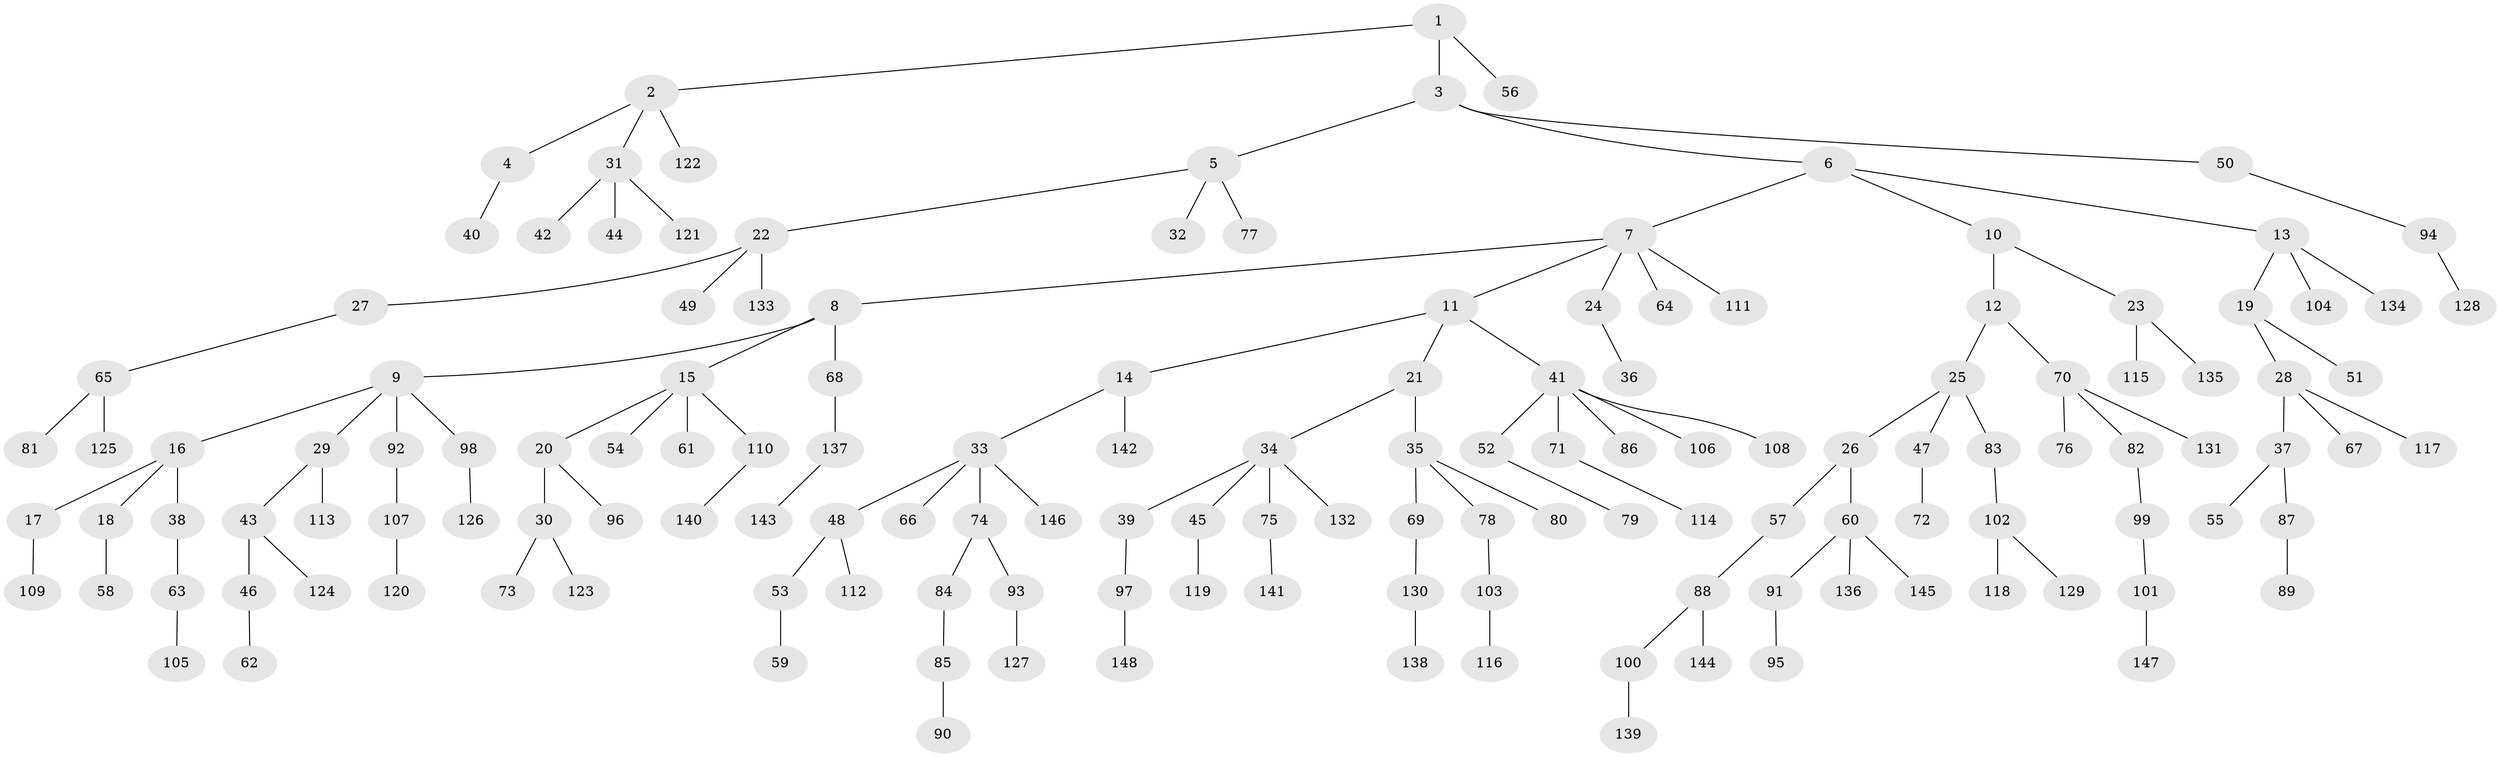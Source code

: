 // coarse degree distribution, {5: 0.0970873786407767, 4: 0.05825242718446602, 1: 0.5436893203883495, 3: 0.07766990291262135, 2: 0.21359223300970873, 6: 0.009708737864077669}
// Generated by graph-tools (version 1.1) at 2025/52/02/27/25 19:52:10]
// undirected, 148 vertices, 147 edges
graph export_dot {
graph [start="1"]
  node [color=gray90,style=filled];
  1;
  2;
  3;
  4;
  5;
  6;
  7;
  8;
  9;
  10;
  11;
  12;
  13;
  14;
  15;
  16;
  17;
  18;
  19;
  20;
  21;
  22;
  23;
  24;
  25;
  26;
  27;
  28;
  29;
  30;
  31;
  32;
  33;
  34;
  35;
  36;
  37;
  38;
  39;
  40;
  41;
  42;
  43;
  44;
  45;
  46;
  47;
  48;
  49;
  50;
  51;
  52;
  53;
  54;
  55;
  56;
  57;
  58;
  59;
  60;
  61;
  62;
  63;
  64;
  65;
  66;
  67;
  68;
  69;
  70;
  71;
  72;
  73;
  74;
  75;
  76;
  77;
  78;
  79;
  80;
  81;
  82;
  83;
  84;
  85;
  86;
  87;
  88;
  89;
  90;
  91;
  92;
  93;
  94;
  95;
  96;
  97;
  98;
  99;
  100;
  101;
  102;
  103;
  104;
  105;
  106;
  107;
  108;
  109;
  110;
  111;
  112;
  113;
  114;
  115;
  116;
  117;
  118;
  119;
  120;
  121;
  122;
  123;
  124;
  125;
  126;
  127;
  128;
  129;
  130;
  131;
  132;
  133;
  134;
  135;
  136;
  137;
  138;
  139;
  140;
  141;
  142;
  143;
  144;
  145;
  146;
  147;
  148;
  1 -- 2;
  1 -- 3;
  1 -- 56;
  2 -- 4;
  2 -- 31;
  2 -- 122;
  3 -- 5;
  3 -- 6;
  3 -- 50;
  4 -- 40;
  5 -- 22;
  5 -- 32;
  5 -- 77;
  6 -- 7;
  6 -- 10;
  6 -- 13;
  7 -- 8;
  7 -- 11;
  7 -- 24;
  7 -- 64;
  7 -- 111;
  8 -- 9;
  8 -- 15;
  8 -- 68;
  9 -- 16;
  9 -- 29;
  9 -- 92;
  9 -- 98;
  10 -- 12;
  10 -- 23;
  11 -- 14;
  11 -- 21;
  11 -- 41;
  12 -- 25;
  12 -- 70;
  13 -- 19;
  13 -- 104;
  13 -- 134;
  14 -- 33;
  14 -- 142;
  15 -- 20;
  15 -- 54;
  15 -- 61;
  15 -- 110;
  16 -- 17;
  16 -- 18;
  16 -- 38;
  17 -- 109;
  18 -- 58;
  19 -- 28;
  19 -- 51;
  20 -- 30;
  20 -- 96;
  21 -- 34;
  21 -- 35;
  22 -- 27;
  22 -- 49;
  22 -- 133;
  23 -- 115;
  23 -- 135;
  24 -- 36;
  25 -- 26;
  25 -- 47;
  25 -- 83;
  26 -- 57;
  26 -- 60;
  27 -- 65;
  28 -- 37;
  28 -- 67;
  28 -- 117;
  29 -- 43;
  29 -- 113;
  30 -- 73;
  30 -- 123;
  31 -- 42;
  31 -- 44;
  31 -- 121;
  33 -- 48;
  33 -- 66;
  33 -- 74;
  33 -- 146;
  34 -- 39;
  34 -- 45;
  34 -- 75;
  34 -- 132;
  35 -- 69;
  35 -- 78;
  35 -- 80;
  37 -- 55;
  37 -- 87;
  38 -- 63;
  39 -- 97;
  41 -- 52;
  41 -- 71;
  41 -- 86;
  41 -- 106;
  41 -- 108;
  43 -- 46;
  43 -- 124;
  45 -- 119;
  46 -- 62;
  47 -- 72;
  48 -- 53;
  48 -- 112;
  50 -- 94;
  52 -- 79;
  53 -- 59;
  57 -- 88;
  60 -- 91;
  60 -- 136;
  60 -- 145;
  63 -- 105;
  65 -- 81;
  65 -- 125;
  68 -- 137;
  69 -- 130;
  70 -- 76;
  70 -- 82;
  70 -- 131;
  71 -- 114;
  74 -- 84;
  74 -- 93;
  75 -- 141;
  78 -- 103;
  82 -- 99;
  83 -- 102;
  84 -- 85;
  85 -- 90;
  87 -- 89;
  88 -- 100;
  88 -- 144;
  91 -- 95;
  92 -- 107;
  93 -- 127;
  94 -- 128;
  97 -- 148;
  98 -- 126;
  99 -- 101;
  100 -- 139;
  101 -- 147;
  102 -- 118;
  102 -- 129;
  103 -- 116;
  107 -- 120;
  110 -- 140;
  130 -- 138;
  137 -- 143;
}
